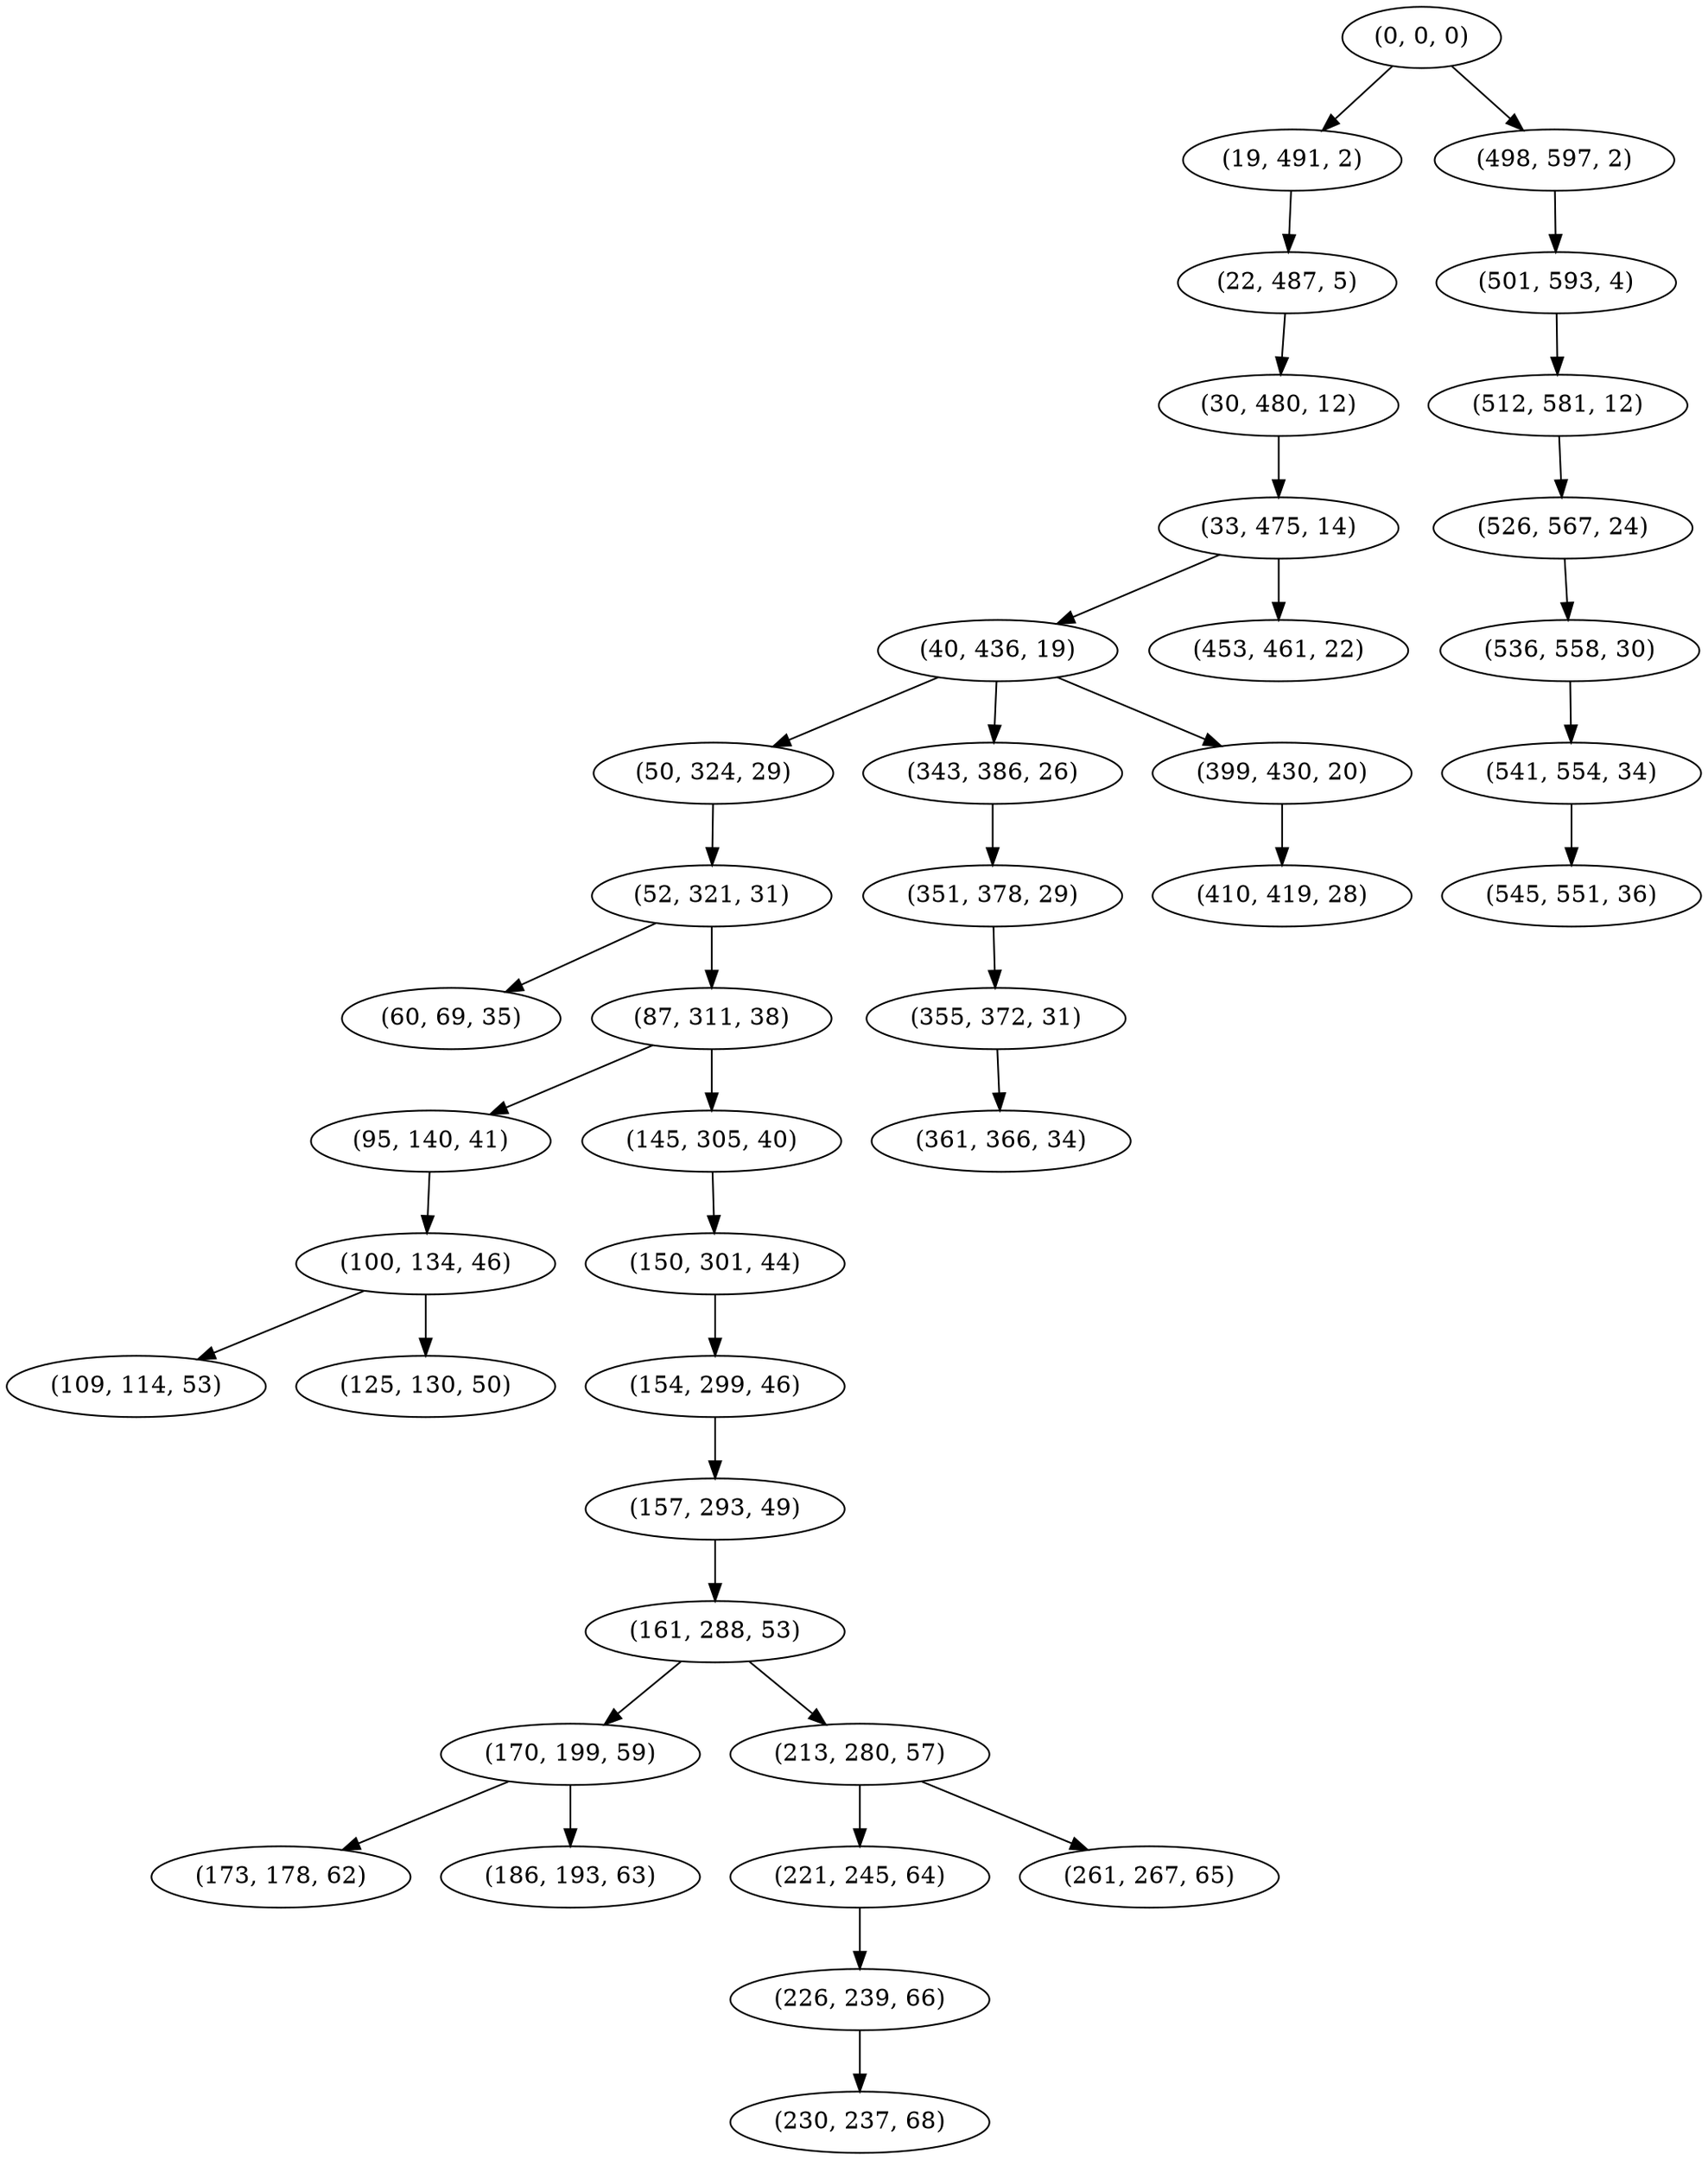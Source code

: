digraph tree {
    "(0, 0, 0)";
    "(19, 491, 2)";
    "(22, 487, 5)";
    "(30, 480, 12)";
    "(33, 475, 14)";
    "(40, 436, 19)";
    "(50, 324, 29)";
    "(52, 321, 31)";
    "(60, 69, 35)";
    "(87, 311, 38)";
    "(95, 140, 41)";
    "(100, 134, 46)";
    "(109, 114, 53)";
    "(125, 130, 50)";
    "(145, 305, 40)";
    "(150, 301, 44)";
    "(154, 299, 46)";
    "(157, 293, 49)";
    "(161, 288, 53)";
    "(170, 199, 59)";
    "(173, 178, 62)";
    "(186, 193, 63)";
    "(213, 280, 57)";
    "(221, 245, 64)";
    "(226, 239, 66)";
    "(230, 237, 68)";
    "(261, 267, 65)";
    "(343, 386, 26)";
    "(351, 378, 29)";
    "(355, 372, 31)";
    "(361, 366, 34)";
    "(399, 430, 20)";
    "(410, 419, 28)";
    "(453, 461, 22)";
    "(498, 597, 2)";
    "(501, 593, 4)";
    "(512, 581, 12)";
    "(526, 567, 24)";
    "(536, 558, 30)";
    "(541, 554, 34)";
    "(545, 551, 36)";
    "(0, 0, 0)" -> "(19, 491, 2)";
    "(0, 0, 0)" -> "(498, 597, 2)";
    "(19, 491, 2)" -> "(22, 487, 5)";
    "(22, 487, 5)" -> "(30, 480, 12)";
    "(30, 480, 12)" -> "(33, 475, 14)";
    "(33, 475, 14)" -> "(40, 436, 19)";
    "(33, 475, 14)" -> "(453, 461, 22)";
    "(40, 436, 19)" -> "(50, 324, 29)";
    "(40, 436, 19)" -> "(343, 386, 26)";
    "(40, 436, 19)" -> "(399, 430, 20)";
    "(50, 324, 29)" -> "(52, 321, 31)";
    "(52, 321, 31)" -> "(60, 69, 35)";
    "(52, 321, 31)" -> "(87, 311, 38)";
    "(87, 311, 38)" -> "(95, 140, 41)";
    "(87, 311, 38)" -> "(145, 305, 40)";
    "(95, 140, 41)" -> "(100, 134, 46)";
    "(100, 134, 46)" -> "(109, 114, 53)";
    "(100, 134, 46)" -> "(125, 130, 50)";
    "(145, 305, 40)" -> "(150, 301, 44)";
    "(150, 301, 44)" -> "(154, 299, 46)";
    "(154, 299, 46)" -> "(157, 293, 49)";
    "(157, 293, 49)" -> "(161, 288, 53)";
    "(161, 288, 53)" -> "(170, 199, 59)";
    "(161, 288, 53)" -> "(213, 280, 57)";
    "(170, 199, 59)" -> "(173, 178, 62)";
    "(170, 199, 59)" -> "(186, 193, 63)";
    "(213, 280, 57)" -> "(221, 245, 64)";
    "(213, 280, 57)" -> "(261, 267, 65)";
    "(221, 245, 64)" -> "(226, 239, 66)";
    "(226, 239, 66)" -> "(230, 237, 68)";
    "(343, 386, 26)" -> "(351, 378, 29)";
    "(351, 378, 29)" -> "(355, 372, 31)";
    "(355, 372, 31)" -> "(361, 366, 34)";
    "(399, 430, 20)" -> "(410, 419, 28)";
    "(498, 597, 2)" -> "(501, 593, 4)";
    "(501, 593, 4)" -> "(512, 581, 12)";
    "(512, 581, 12)" -> "(526, 567, 24)";
    "(526, 567, 24)" -> "(536, 558, 30)";
    "(536, 558, 30)" -> "(541, 554, 34)";
    "(541, 554, 34)" -> "(545, 551, 36)";
}
